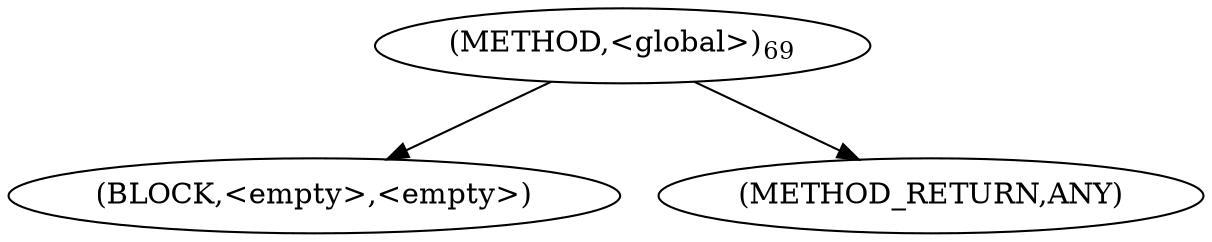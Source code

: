digraph "&lt;global&gt;" {  
"98731" [label = <(METHOD,&lt;global&gt;)<SUB>69</SUB>> ]
"98732" [label = <(BLOCK,&lt;empty&gt;,&lt;empty&gt;)> ]
"98733" [label = <(METHOD_RETURN,ANY)> ]
  "98731" -> "98732" 
  "98731" -> "98733" 
}
